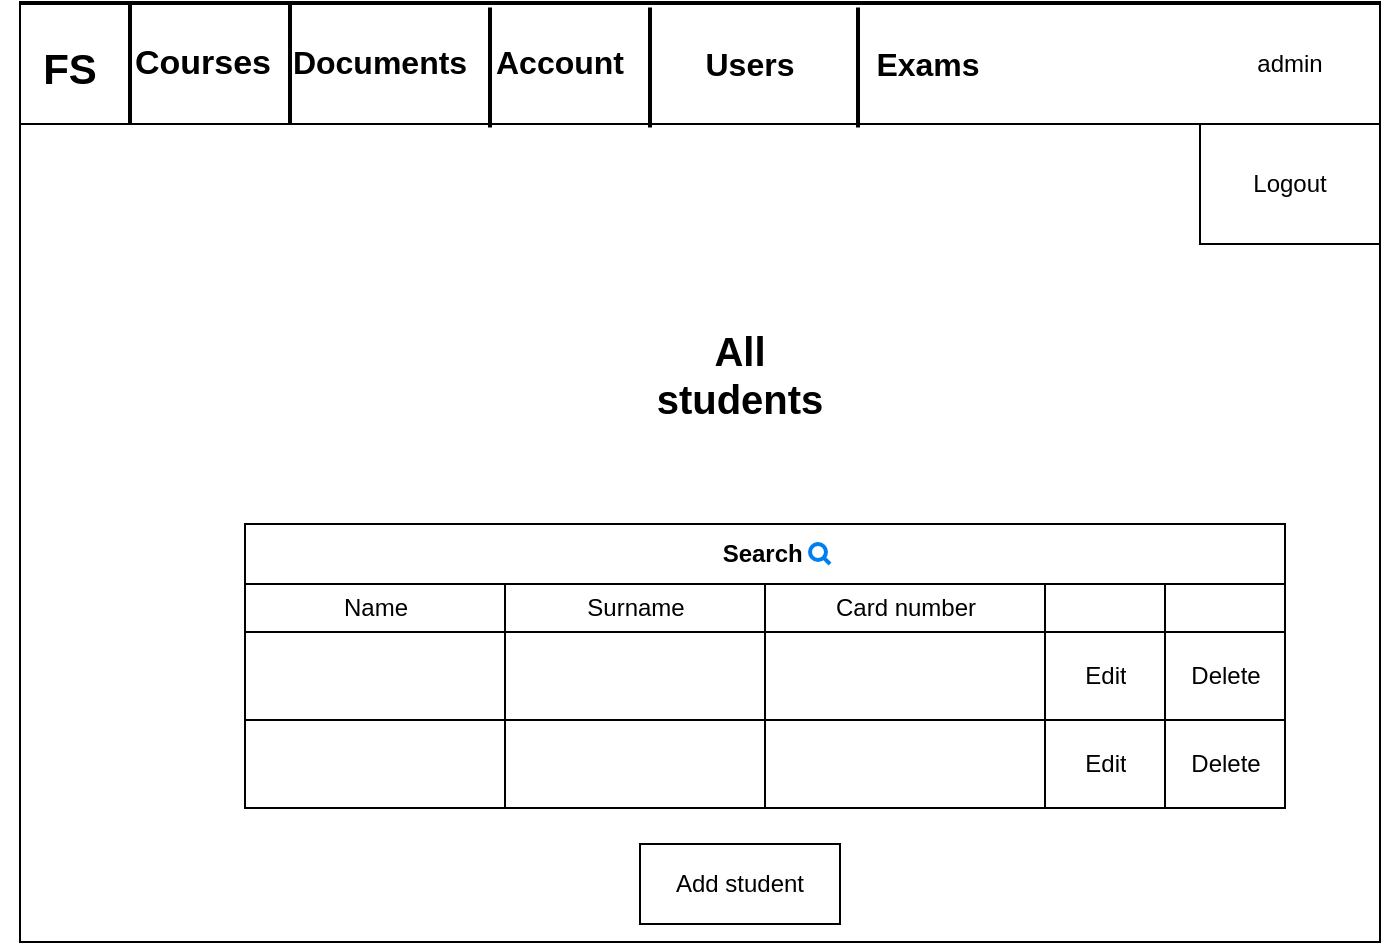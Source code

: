 <mxfile version="14.4.3" type="device"><diagram id="EeLUhkOLqaiyKJmhiH48" name="Page-1"><mxGraphModel dx="1851" dy="1761" grid="1" gridSize="10" guides="1" tooltips="1" connect="1" arrows="1" fold="1" page="1" pageScale="1" pageWidth="827" pageHeight="1169" math="0" shadow="0"><root><mxCell id="0"/><mxCell id="1" parent="0"/><mxCell id="UHbxIiiiPqlxRccdonN8-1" value="" style="rounded=0;whiteSpace=wrap;html=1;" parent="1" vertex="1"><mxGeometry x="-760" y="-1110" width="680" height="470" as="geometry"/></mxCell><mxCell id="UHbxIiiiPqlxRccdonN8-38" value="" style="rounded=0;whiteSpace=wrap;html=1;" parent="1" vertex="1"><mxGeometry x="-720" y="-1109" width="120" height="60" as="geometry"/></mxCell><mxCell id="UHbxIiiiPqlxRccdonN8-10" value="" style="rounded=0;whiteSpace=wrap;html=1;" parent="1" vertex="1"><mxGeometry x="-760" y="-1109" width="680" height="60" as="geometry"/></mxCell><mxCell id="UHbxIiiiPqlxRccdonN8-14" value="admin" style="text;html=1;strokeColor=none;fillColor=none;align=center;verticalAlign=middle;whiteSpace=wrap;rounded=0;" parent="1" vertex="1"><mxGeometry x="-145" y="-1089" width="40" height="20" as="geometry"/></mxCell><mxCell id="UHbxIiiiPqlxRccdonN8-16" value="&lt;b&gt;&lt;font style=&quot;font-size: 17px&quot;&gt;Courses&lt;/font&gt;&lt;/b&gt;" style="text;html=1;strokeColor=none;fillColor=none;align=center;verticalAlign=middle;whiteSpace=wrap;rounded=0;" parent="1" vertex="1"><mxGeometry x="-690" y="-1090" width="42.5" height="21" as="geometry"/></mxCell><mxCell id="UHbxIiiiPqlxRccdonN8-17" value="&lt;b&gt;&lt;font style=&quot;font-size: 16px&quot;&gt;Documents&lt;/font&gt;&lt;/b&gt;" style="text;html=1;strokeColor=none;fillColor=none;align=center;verticalAlign=middle;whiteSpace=wrap;rounded=0;" parent="1" vertex="1"><mxGeometry x="-600" y="-1090" width="40" height="20" as="geometry"/></mxCell><mxCell id="UHbxIiiiPqlxRccdonN8-18" value="&lt;b style=&quot;font-size: 16px&quot;&gt;Account&lt;/b&gt;" style="text;html=1;strokeColor=none;fillColor=none;align=center;verticalAlign=middle;whiteSpace=wrap;rounded=0;" parent="1" vertex="1"><mxGeometry x="-510" y="-1090" width="40" height="20" as="geometry"/></mxCell><mxCell id="UHbxIiiiPqlxRccdonN8-23" value="" style="verticalLabelPosition=bottom;verticalAlign=top;html=1;shape=mxgraph.basic.rect;fillColor2=none;strokeWidth=1;size=20;indent=5;" parent="1" vertex="1"><mxGeometry x="-170" y="-1049" width="90" height="60" as="geometry"/></mxCell><mxCell id="UHbxIiiiPqlxRccdonN8-24" value="&lt;b&gt;&lt;font style=&quot;font-size: 21px&quot;&gt;FS&lt;/font&gt;&lt;/b&gt;" style="text;html=1;strokeColor=none;fillColor=none;align=center;verticalAlign=middle;whiteSpace=wrap;rounded=0;" parent="1" vertex="1"><mxGeometry x="-770" y="-1087" width="70" height="19.5" as="geometry"/></mxCell><mxCell id="UHbxIiiiPqlxRccdonN8-25" style="edgeStyle=orthogonalEdgeStyle;rounded=0;orthogonalLoop=1;jettySize=auto;html=1;exitX=0.5;exitY=1;exitDx=0;exitDy=0;" parent="1" edge="1"><mxGeometry relative="1" as="geometry"><mxPoint x="-440" y="-1029" as="sourcePoint"/><mxPoint x="-440" y="-1029" as="targetPoint"/></mxGeometry></mxCell><mxCell id="UHbxIiiiPqlxRccdonN8-27" value="Logout" style="text;html=1;strokeColor=none;fillColor=none;align=center;verticalAlign=middle;whiteSpace=wrap;rounded=0;" parent="1" vertex="1"><mxGeometry x="-145" y="-1029" width="40" height="20" as="geometry"/></mxCell><mxCell id="UHbxIiiiPqlxRccdonN8-37" value="&lt;b style=&quot;font-size: 16px&quot;&gt;Exams&lt;/b&gt;" style="text;html=1;strokeColor=none;fillColor=none;align=center;verticalAlign=middle;whiteSpace=wrap;rounded=0;" parent="1" vertex="1"><mxGeometry x="-336" y="-1089" width="60" height="20" as="geometry"/></mxCell><mxCell id="MPaKONIHOzIJGPhEMFgn-1" value="" style="line;strokeWidth=2;direction=south;html=1;" parent="1" vertex="1"><mxGeometry x="-710" y="-1109" width="10" height="60" as="geometry"/></mxCell><mxCell id="MPaKONIHOzIJGPhEMFgn-2" value="" style="line;strokeWidth=2;direction=south;html=1;" parent="1" vertex="1"><mxGeometry x="-630" y="-1109" width="10" height="60" as="geometry"/></mxCell><mxCell id="MPaKONIHOzIJGPhEMFgn-3" value="" style="line;strokeWidth=2;direction=south;html=1;" parent="1" vertex="1"><mxGeometry x="-530" y="-1107.25" width="10" height="60" as="geometry"/></mxCell><mxCell id="MPaKONIHOzIJGPhEMFgn-4" value="" style="line;strokeWidth=2;direction=south;html=1;" parent="1" vertex="1"><mxGeometry x="-450" y="-1107.25" width="10" height="60" as="geometry"/></mxCell><mxCell id="MPaKONIHOzIJGPhEMFgn-6" value="" style="line;strokeWidth=2;direction=south;html=1;" parent="1" vertex="1"><mxGeometry x="-346" y="-1107.25" width="10" height="60" as="geometry"/></mxCell><mxCell id="MPaKONIHOzIJGPhEMFgn-8" value="Search&amp;nbsp;" style="shape=table;html=1;whiteSpace=wrap;startSize=30;container=1;collapsible=0;childLayout=tableLayout;fontStyle=1;align=center;direction=east;" parent="1" vertex="1"><mxGeometry x="-647.5" y="-849" width="520" height="142" as="geometry"/></mxCell><mxCell id="MPaKONIHOzIJGPhEMFgn-9" value="" style="shape=partialRectangle;html=1;whiteSpace=wrap;collapsible=0;dropTarget=0;pointerEvents=0;fillColor=none;top=0;left=0;bottom=0;right=0;points=[[0,0.5],[1,0.5]];portConstraint=eastwest;" parent="MPaKONIHOzIJGPhEMFgn-8" vertex="1"><mxGeometry y="30" width="520" height="24" as="geometry"/></mxCell><mxCell id="MPaKONIHOzIJGPhEMFgn-10" value="Name" style="shape=partialRectangle;html=1;whiteSpace=wrap;connectable=0;fillColor=none;top=0;left=0;bottom=0;right=0;overflow=hidden;" parent="MPaKONIHOzIJGPhEMFgn-9" vertex="1"><mxGeometry width="130" height="24" as="geometry"/></mxCell><mxCell id="MPaKONIHOzIJGPhEMFgn-11" value="Surname" style="shape=partialRectangle;html=1;whiteSpace=wrap;connectable=0;fillColor=none;top=0;left=0;bottom=0;right=0;overflow=hidden;" parent="MPaKONIHOzIJGPhEMFgn-9" vertex="1"><mxGeometry x="130" width="130" height="24" as="geometry"/></mxCell><mxCell id="MPaKONIHOzIJGPhEMFgn-12" value="Card number" style="shape=partialRectangle;html=1;whiteSpace=wrap;connectable=0;fillColor=none;top=0;left=0;bottom=0;right=0;overflow=hidden;" parent="MPaKONIHOzIJGPhEMFgn-9" vertex="1"><mxGeometry x="260" width="140" height="24" as="geometry"/></mxCell><mxCell id="MPaKONIHOzIJGPhEMFgn-65" style="shape=partialRectangle;html=1;whiteSpace=wrap;connectable=0;fillColor=none;top=0;left=0;bottom=0;right=0;overflow=hidden;" parent="MPaKONIHOzIJGPhEMFgn-9" vertex="1"><mxGeometry x="400" width="60" height="24" as="geometry"/></mxCell><mxCell id="4eR0gZ3nRVz_VqUTlrM3-14" style="shape=partialRectangle;html=1;whiteSpace=wrap;connectable=0;fillColor=none;top=0;left=0;bottom=0;right=0;overflow=hidden;" parent="MPaKONIHOzIJGPhEMFgn-9" vertex="1"><mxGeometry x="460" width="60" height="24" as="geometry"/></mxCell><mxCell id="MPaKONIHOzIJGPhEMFgn-13" value="" style="shape=partialRectangle;html=1;whiteSpace=wrap;collapsible=0;dropTarget=0;pointerEvents=0;fillColor=none;top=0;left=0;bottom=0;right=0;points=[[0,0.5],[1,0.5]];portConstraint=eastwest;" parent="MPaKONIHOzIJGPhEMFgn-8" vertex="1"><mxGeometry y="54" width="520" height="44" as="geometry"/></mxCell><mxCell id="MPaKONIHOzIJGPhEMFgn-14" value="" style="shape=partialRectangle;html=1;whiteSpace=wrap;connectable=0;fillColor=none;top=0;left=0;bottom=0;right=0;overflow=hidden;" parent="MPaKONIHOzIJGPhEMFgn-13" vertex="1"><mxGeometry width="130" height="44" as="geometry"/></mxCell><mxCell id="MPaKONIHOzIJGPhEMFgn-15" value="" style="shape=partialRectangle;html=1;whiteSpace=wrap;connectable=0;fillColor=none;top=0;left=0;bottom=0;right=0;overflow=hidden;" parent="MPaKONIHOzIJGPhEMFgn-13" vertex="1"><mxGeometry x="130" width="130" height="44" as="geometry"/></mxCell><mxCell id="MPaKONIHOzIJGPhEMFgn-16" value="" style="shape=partialRectangle;html=1;whiteSpace=wrap;connectable=0;fillColor=none;top=0;left=0;bottom=0;right=0;overflow=hidden;" parent="MPaKONIHOzIJGPhEMFgn-13" vertex="1"><mxGeometry x="260" width="140" height="44" as="geometry"/></mxCell><mxCell id="MPaKONIHOzIJGPhEMFgn-66" value="Edit" style="shape=partialRectangle;html=1;whiteSpace=wrap;connectable=0;fillColor=none;top=0;left=0;bottom=0;right=0;overflow=hidden;" parent="MPaKONIHOzIJGPhEMFgn-13" vertex="1"><mxGeometry x="400" width="60" height="44" as="geometry"/></mxCell><mxCell id="4eR0gZ3nRVz_VqUTlrM3-15" value="Delete" style="shape=partialRectangle;html=1;whiteSpace=wrap;connectable=0;fillColor=none;top=0;left=0;bottom=0;right=0;overflow=hidden;" parent="MPaKONIHOzIJGPhEMFgn-13" vertex="1"><mxGeometry x="460" width="60" height="44" as="geometry"/></mxCell><mxCell id="MPaKONIHOzIJGPhEMFgn-17" value="" style="shape=partialRectangle;html=1;whiteSpace=wrap;collapsible=0;dropTarget=0;pointerEvents=0;fillColor=none;top=0;left=0;bottom=0;right=0;points=[[0,0.5],[1,0.5]];portConstraint=eastwest;" parent="MPaKONIHOzIJGPhEMFgn-8" vertex="1"><mxGeometry y="98" width="520" height="44" as="geometry"/></mxCell><mxCell id="MPaKONIHOzIJGPhEMFgn-18" value="" style="shape=partialRectangle;html=1;whiteSpace=wrap;connectable=0;fillColor=none;top=0;left=0;bottom=0;right=0;overflow=hidden;" parent="MPaKONIHOzIJGPhEMFgn-17" vertex="1"><mxGeometry width="130" height="44" as="geometry"/></mxCell><mxCell id="MPaKONIHOzIJGPhEMFgn-19" value="" style="shape=partialRectangle;html=1;whiteSpace=wrap;connectable=0;fillColor=none;top=0;left=0;bottom=0;right=0;overflow=hidden;" parent="MPaKONIHOzIJGPhEMFgn-17" vertex="1"><mxGeometry x="130" width="130" height="44" as="geometry"/></mxCell><mxCell id="MPaKONIHOzIJGPhEMFgn-20" value="" style="shape=partialRectangle;html=1;whiteSpace=wrap;connectable=0;fillColor=none;top=0;left=0;bottom=0;right=0;overflow=hidden;" parent="MPaKONIHOzIJGPhEMFgn-17" vertex="1"><mxGeometry x="260" width="140" height="44" as="geometry"/></mxCell><mxCell id="MPaKONIHOzIJGPhEMFgn-67" value="Edit" style="shape=partialRectangle;html=1;whiteSpace=wrap;connectable=0;fillColor=none;top=0;left=0;bottom=0;right=0;overflow=hidden;" parent="MPaKONIHOzIJGPhEMFgn-17" vertex="1"><mxGeometry x="400" width="60" height="44" as="geometry"/></mxCell><mxCell id="4eR0gZ3nRVz_VqUTlrM3-16" value="Delete" style="shape=partialRectangle;html=1;whiteSpace=wrap;connectable=0;fillColor=none;top=0;left=0;bottom=0;right=0;overflow=hidden;" parent="MPaKONIHOzIJGPhEMFgn-17" vertex="1"><mxGeometry x="460" width="60" height="44" as="geometry"/></mxCell><mxCell id="MPaKONIHOzIJGPhEMFgn-68" value="&lt;font style=&quot;font-size: 20px&quot;&gt;&lt;b&gt;All students&lt;/b&gt;&lt;/font&gt;" style="text;html=1;strokeColor=none;fillColor=none;align=center;verticalAlign=middle;whiteSpace=wrap;rounded=0;" parent="1" vertex="1"><mxGeometry x="-445" y="-959" width="90" height="70" as="geometry"/></mxCell><mxCell id="4eR0gZ3nRVz_VqUTlrM3-1" value="Add student" style="whiteSpace=wrap;html=1;align=center;" parent="1" vertex="1"><mxGeometry x="-450" y="-689" width="100" height="40" as="geometry"/></mxCell><mxCell id="4eR0gZ3nRVz_VqUTlrM3-12" value="" style="html=1;verticalLabelPosition=bottom;align=center;labelBackgroundColor=#ffffff;verticalAlign=top;strokeWidth=2;strokeColor=#0080F0;shadow=0;dashed=0;shape=mxgraph.ios7.icons.looking_glass;" parent="1" vertex="1"><mxGeometry x="-365" y="-839" width="10" height="10" as="geometry"/></mxCell><mxCell id="4eR0gZ3nRVz_VqUTlrM3-17" value="&lt;b style=&quot;font-size: 16px&quot;&gt;Users&lt;/b&gt;" style="text;html=1;strokeColor=none;fillColor=none;align=center;verticalAlign=middle;whiteSpace=wrap;rounded=0;" parent="1" vertex="1"><mxGeometry x="-425" y="-1089" width="60" height="20" as="geometry"/></mxCell></root></mxGraphModel></diagram></mxfile>